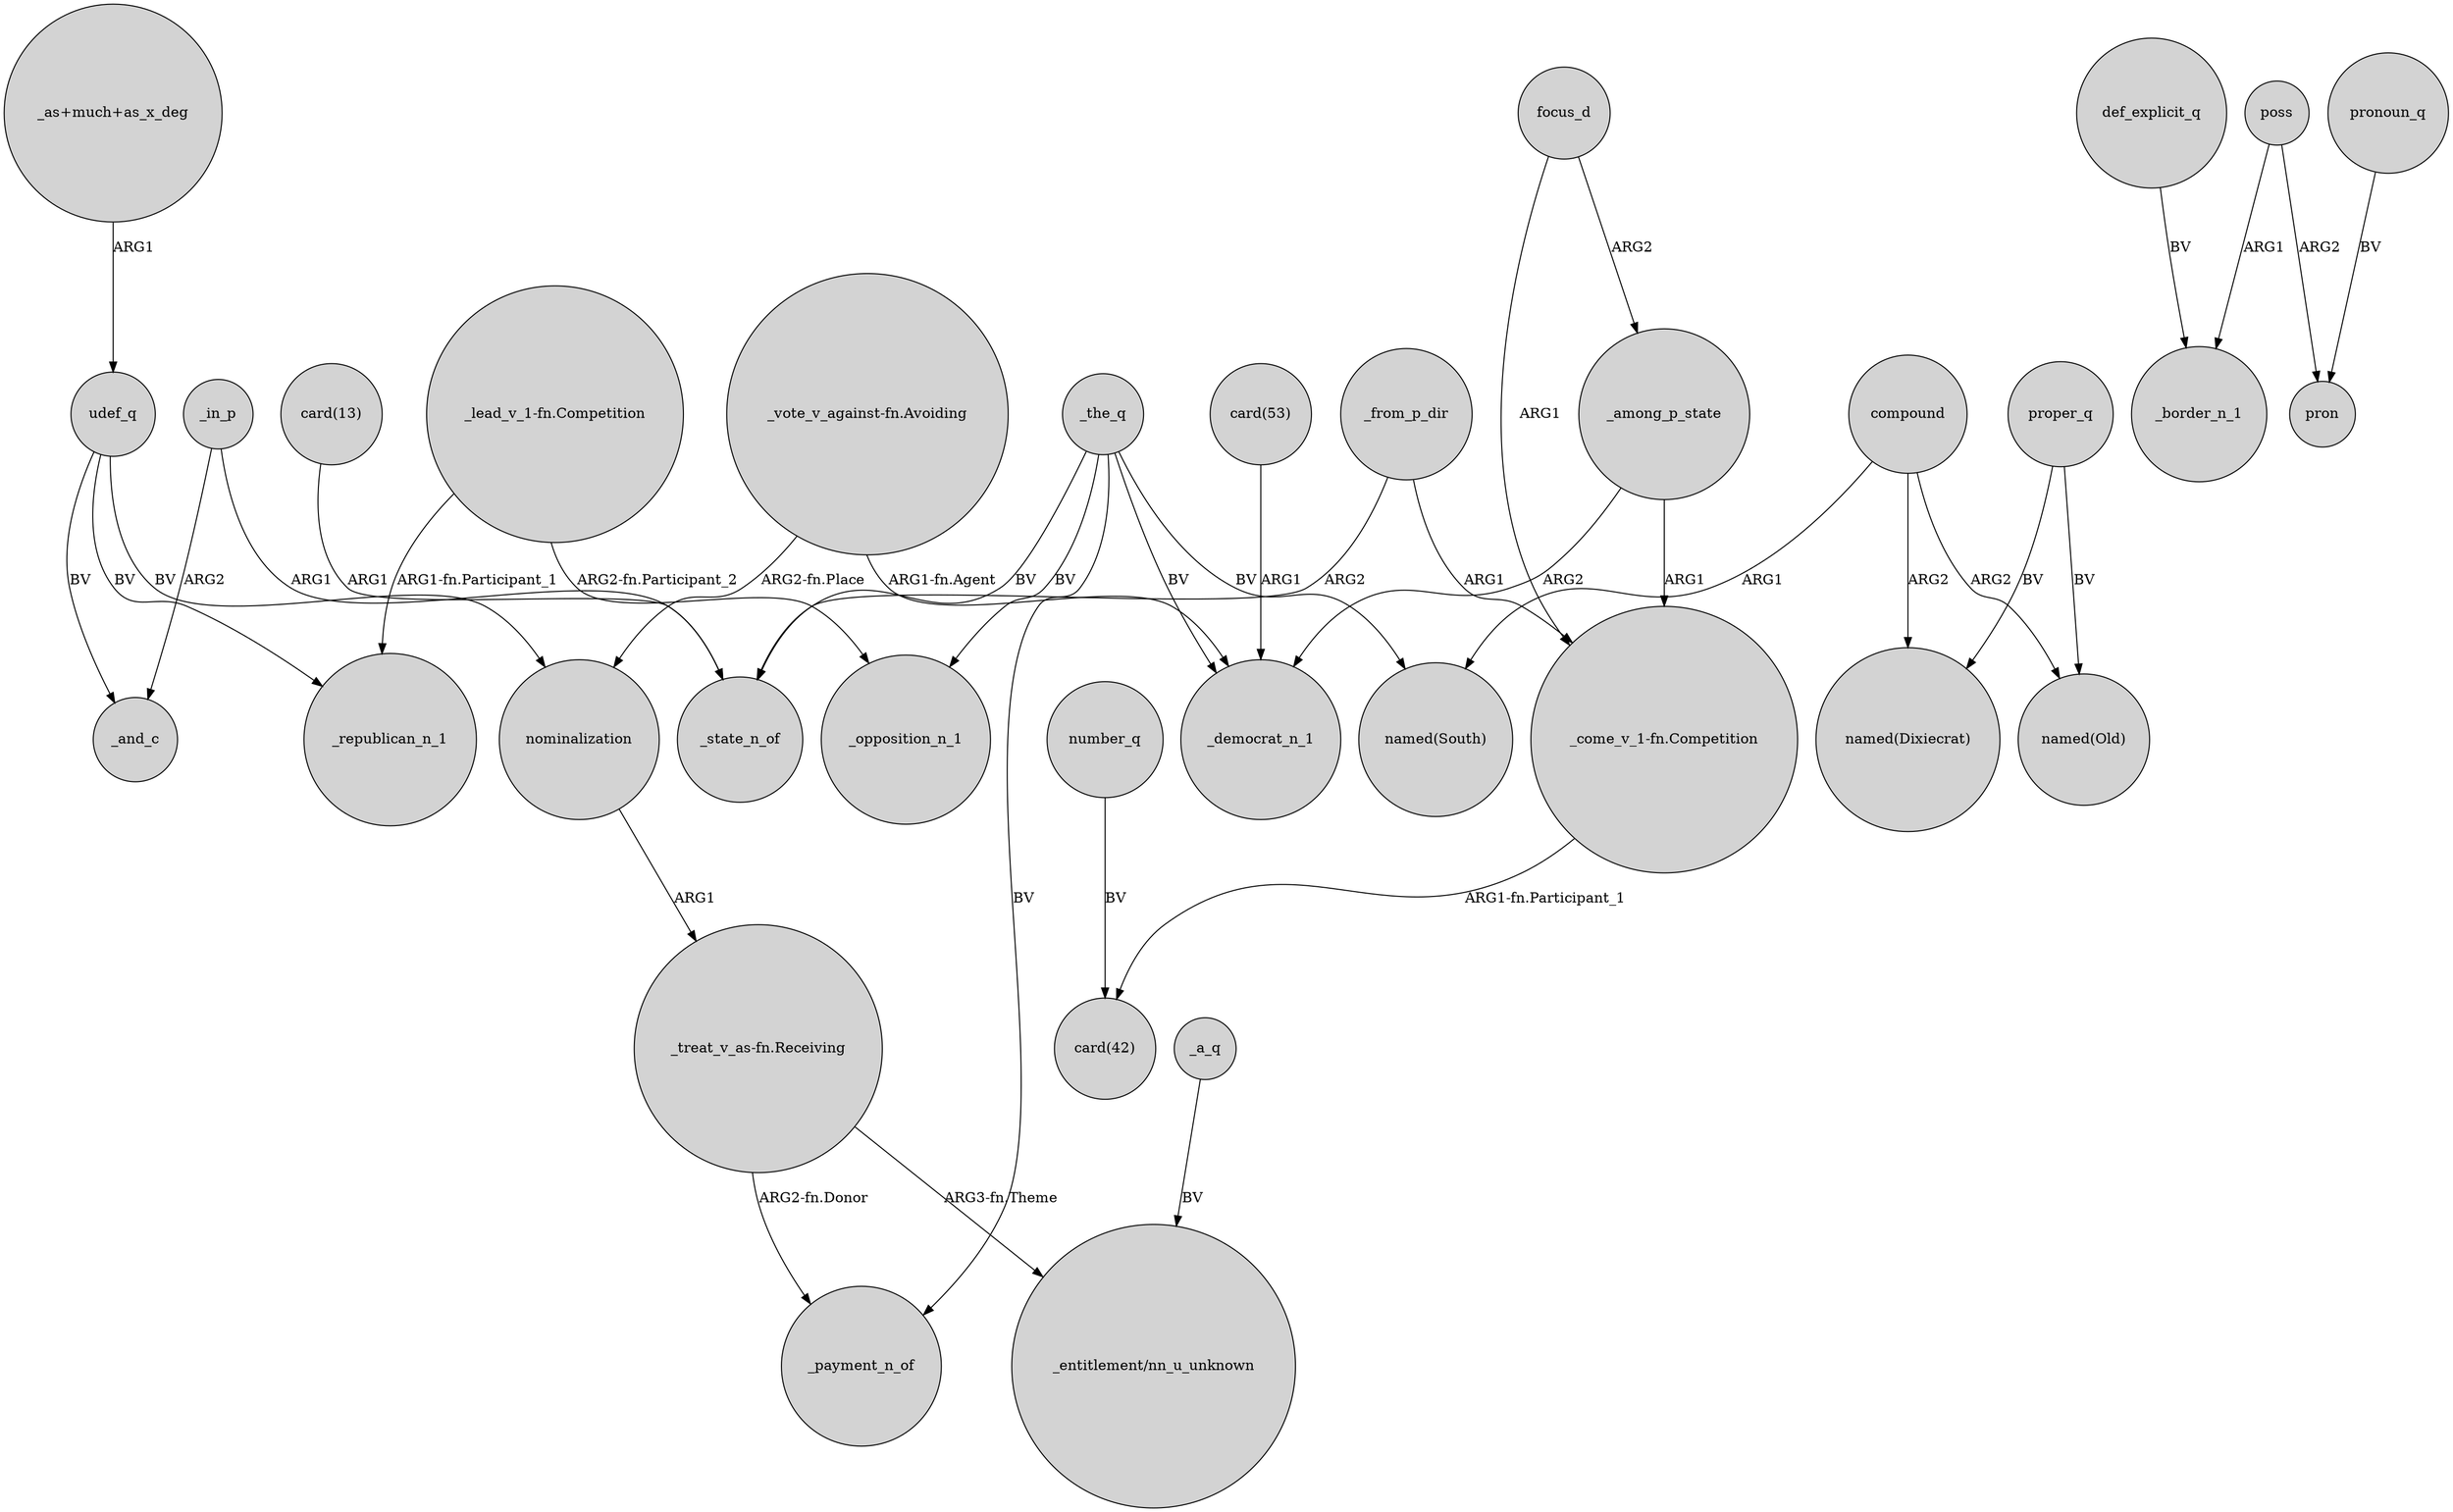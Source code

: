 digraph {
	node [shape=circle style=filled]
	nominalization -> "_treat_v_as-fn.Receiving" [label=ARG1]
	_in_p -> _and_c [label=ARG2]
	_the_q -> _state_n_of [label=BV]
	_the_q -> _democrat_n_1 [label=BV]
	_in_p -> _state_n_of [label=ARG1]
	"_lead_v_1-fn.Competition" -> _opposition_n_1 [label="ARG2-fn.Participant_2"]
	udef_q -> nominalization [label=BV]
	number_q -> "card(42)" [label=BV]
	focus_d -> "_come_v_1-fn.Competition" [label=ARG1]
	compound -> "named(South)" [label=ARG1]
	"_vote_v_against-fn.Avoiding" -> nominalization [label="ARG2-fn.Place"]
	"card(53)" -> _democrat_n_1 [label=ARG1]
	udef_q -> _and_c [label=BV]
	"_come_v_1-fn.Competition" -> "card(42)" [label="ARG1-fn.Participant_1"]
	poss -> _border_n_1 [label=ARG1]
	pronoun_q -> pron [label=BV]
	_from_p_dir -> _state_n_of [label=ARG2]
	poss -> pron [label=ARG2]
	_the_q -> _opposition_n_1 [label=BV]
	"_lead_v_1-fn.Competition" -> _republican_n_1 [label="ARG1-fn.Participant_1"]
	"_vote_v_against-fn.Avoiding" -> _democrat_n_1 [label="ARG1-fn.Agent"]
	udef_q -> _republican_n_1 [label=BV]
	"_treat_v_as-fn.Receiving" -> _payment_n_of [label="ARG2-fn.Donor"]
	def_explicit_q -> _border_n_1 [label=BV]
	proper_q -> "named(Old)" [label=BV]
	_a_q -> "_entitlement/nn_u_unknown" [label=BV]
	proper_q -> "named(Dixiecrat)" [label=BV]
	_among_p_state -> _democrat_n_1 [label=ARG2]
	_the_q -> "named(South)" [label=BV]
	_among_p_state -> "_come_v_1-fn.Competition" [label=ARG1]
	compound -> "named(Old)" [label=ARG2]
	"_as+much+as_x_deg" -> udef_q [label=ARG1]
	"_treat_v_as-fn.Receiving" -> "_entitlement/nn_u_unknown" [label="ARG3-fn.Theme"]
	focus_d -> _among_p_state [label=ARG2]
	_from_p_dir -> "_come_v_1-fn.Competition" [label=ARG1]
	"card(13)" -> _state_n_of [label=ARG1]
	compound -> "named(Dixiecrat)" [label=ARG2]
	_the_q -> _payment_n_of [label=BV]
}
